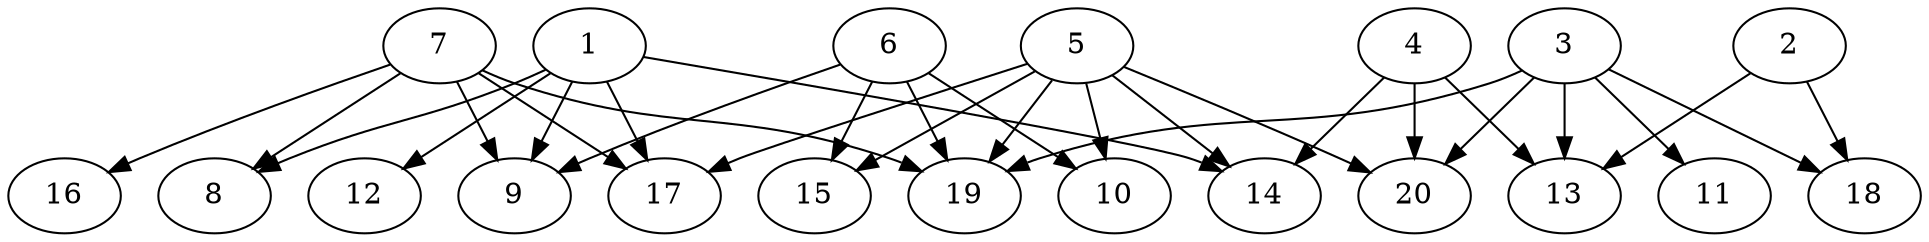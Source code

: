 // DAG automatically generated by daggen at Wed Jul 24 21:26:16 2019
// ./daggen --dot -n 20 --ccr 0.5 --fat 0.8 --regular 0.5 --density 0.5 --mindata 5242880 --maxdata 52428800 
digraph G {
  1 [size="18198528", alpha="0.04", expect_size="9099264"] 
  1 -> 8 [size ="9099264"]
  1 -> 9 [size ="9099264"]
  1 -> 12 [size ="9099264"]
  1 -> 14 [size ="9099264"]
  1 -> 17 [size ="9099264"]
  2 [size="84529152", alpha="0.07", expect_size="42264576"] 
  2 -> 13 [size ="42264576"]
  2 -> 18 [size ="42264576"]
  3 [size="10899456", alpha="0.01", expect_size="5449728"] 
  3 -> 11 [size ="5449728"]
  3 -> 13 [size ="5449728"]
  3 -> 18 [size ="5449728"]
  3 -> 19 [size ="5449728"]
  3 -> 20 [size ="5449728"]
  4 [size="34938880", alpha="0.08", expect_size="17469440"] 
  4 -> 13 [size ="17469440"]
  4 -> 14 [size ="17469440"]
  4 -> 20 [size ="17469440"]
  5 [size="59011072", alpha="0.09", expect_size="29505536"] 
  5 -> 10 [size ="29505536"]
  5 -> 14 [size ="29505536"]
  5 -> 15 [size ="29505536"]
  5 -> 17 [size ="29505536"]
  5 -> 19 [size ="29505536"]
  5 -> 20 [size ="29505536"]
  6 [size="53909504", alpha="0.02", expect_size="26954752"] 
  6 -> 9 [size ="26954752"]
  6 -> 10 [size ="26954752"]
  6 -> 15 [size ="26954752"]
  6 -> 19 [size ="26954752"]
  7 [size="64192512", alpha="0.06", expect_size="32096256"] 
  7 -> 8 [size ="32096256"]
  7 -> 9 [size ="32096256"]
  7 -> 16 [size ="32096256"]
  7 -> 17 [size ="32096256"]
  7 -> 19 [size ="32096256"]
  8 [size="61810688", alpha="0.02", expect_size="30905344"] 
  9 [size="56688640", alpha="0.01", expect_size="28344320"] 
  10 [size="92219392", alpha="0.07", expect_size="46109696"] 
  11 [size="91017216", alpha="0.14", expect_size="45508608"] 
  12 [size="13346816", alpha="0.17", expect_size="6673408"] 
  13 [size="45543424", alpha="0.01", expect_size="22771712"] 
  14 [size="50225152", alpha="0.02", expect_size="25112576"] 
  15 [size="89829376", alpha="0.09", expect_size="44914688"] 
  16 [size="37617664", alpha="0.10", expect_size="18808832"] 
  17 [size="45942784", alpha="0.06", expect_size="22971392"] 
  18 [size="73463808", alpha="0.16", expect_size="36731904"] 
  19 [size="83257344", alpha="0.02", expect_size="41628672"] 
  20 [size="87748608", alpha="0.01", expect_size="43874304"] 
}

